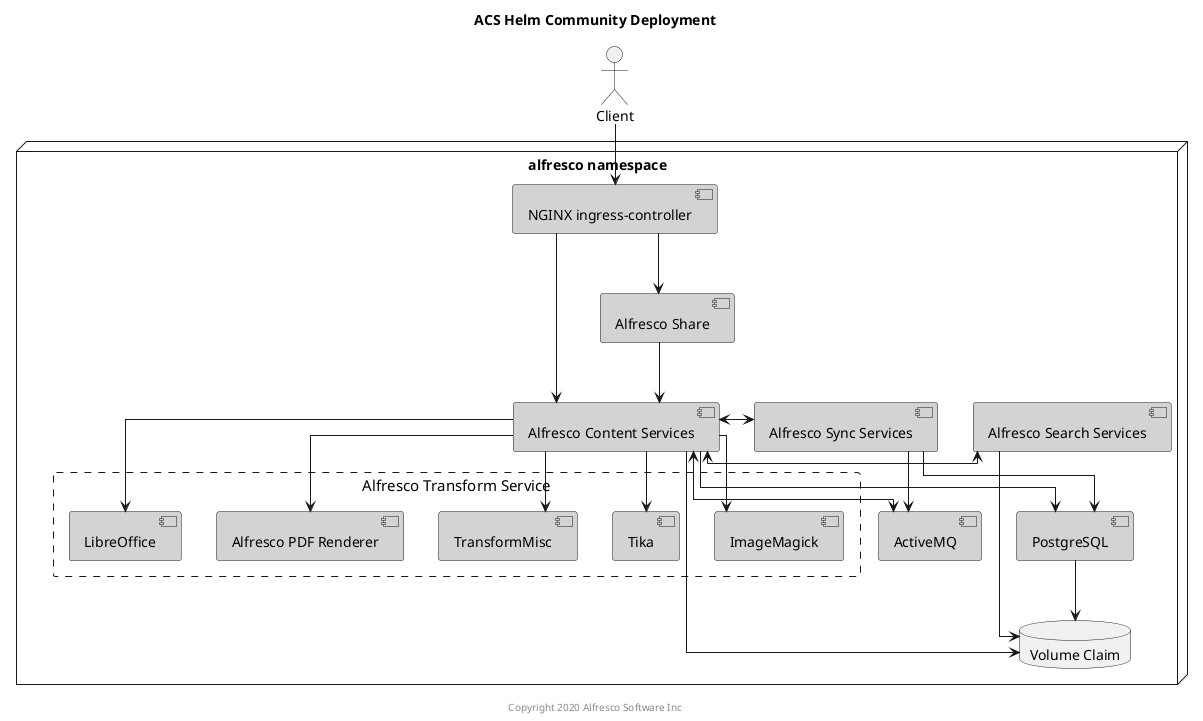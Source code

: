 @startuml

Title: ACS Helm Community Deployment

skinparam componentStyle uml2
skinparam linetype ortho
skinparam rectangle {
    BorderStyle dashed
    FontSize 15
    FontStyle none
}

actor Client

node "alfresco namespace" {
    component "NGINX ingress-controller" as nginx #lightgrey
    component "Alfresco Content Services" as acs #lightgrey
    component "Alfresco Search Services" as ass #lightgrey
    component "Alfresco Sync Services" as sync #lightgrey
    component "PostgreSQL" as psql #lightgrey
    component "Alfresco Share" as share #lightgrey
    component "ActiveMQ" as amq #lightgrey
    database "Volume Claim" as vc
    rectangle "Alfresco Transform Service" {
        ' component "Transform Router" as tr #lightgrey
        ' component "Shared File Store" as sfs #lightgrey
        component "Alfresco PDF Renderer" as pdfr #lightgrey
        component "LibreOffice" as libr #lightgrey
        component "ImageMagick" as img #lightgrey
        component "Tika" as tika #lightgrey
        component "TransformMisc" as misc #lightgrey
    }
}

Client --> nginx

nginx --> acs
nginx --> share

acs --> vc
ass --> vc
psql --> vc

ass <-left-> acs
acs --> psql
acs --> pdfr
acs --> libr
acs --> img
acs --> tika
acs --> misc
acs <--> amq

share --> acs

sync <-left-> acs
sync --> psql
sync --> amq

center footer Copyright 2020 Alfresco Software Inc

@enduml

